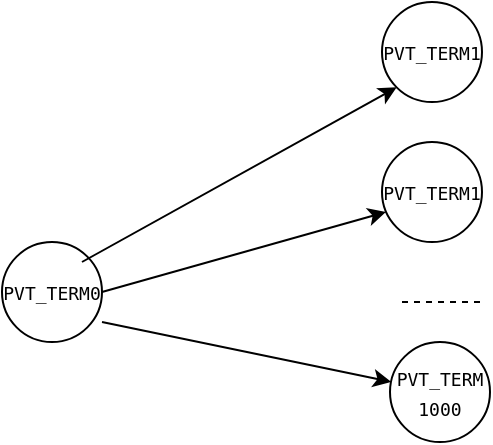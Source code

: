 <mxfile version="21.3.0" type="github">
  <diagram name="Page-1" id="vumdMGlK4g-qR3k9lRKO">
    <mxGraphModel dx="1010" dy="595" grid="1" gridSize="10" guides="1" tooltips="1" connect="1" arrows="1" fold="1" page="1" pageScale="1" pageWidth="850" pageHeight="1100" math="0" shadow="0">
      <root>
        <mxCell id="0" />
        <mxCell id="1" parent="0" />
        <mxCell id="BUdd6aRTniva6ItAulyq-1" value="&lt;code&gt;&lt;font style=&quot;font-size: 9px;&quot;&gt;PVT_TERM0&lt;/font&gt;&lt;/code&gt;" style="ellipse;whiteSpace=wrap;html=1;aspect=fixed;" vertex="1" parent="1">
          <mxGeometry x="260" y="190" width="50" height="50" as="geometry" />
        </mxCell>
        <mxCell id="BUdd6aRTniva6ItAulyq-4" value="&lt;code&gt;&lt;font style=&quot;font-size: 9px;&quot;&gt;PVT_TERM1&lt;/font&gt;&lt;/code&gt;" style="ellipse;whiteSpace=wrap;html=1;aspect=fixed;" vertex="1" parent="1">
          <mxGeometry x="450" y="70" width="50" height="50" as="geometry" />
        </mxCell>
        <mxCell id="BUdd6aRTniva6ItAulyq-5" value="&lt;code&gt;&lt;font style=&quot;font-size: 9px;&quot;&gt;PVT_TERM1&lt;/font&gt;&lt;/code&gt;" style="ellipse;whiteSpace=wrap;html=1;aspect=fixed;" vertex="1" parent="1">
          <mxGeometry x="450" y="140" width="50" height="50" as="geometry" />
        </mxCell>
        <mxCell id="BUdd6aRTniva6ItAulyq-6" value="&lt;code&gt;&lt;font style=&quot;font-size: 9px;&quot;&gt;PVT_TERM&lt;br&gt;1000&lt;/font&gt;&lt;/code&gt;" style="ellipse;whiteSpace=wrap;html=1;aspect=fixed;" vertex="1" parent="1">
          <mxGeometry x="454" y="240" width="50" height="50" as="geometry" />
        </mxCell>
        <mxCell id="BUdd6aRTniva6ItAulyq-7" value="" style="endArrow=none;dashed=1;html=1;rounded=0;" edge="1" parent="1">
          <mxGeometry width="50" height="50" relative="1" as="geometry">
            <mxPoint x="460" y="220" as="sourcePoint" />
            <mxPoint x="500" y="220" as="targetPoint" />
          </mxGeometry>
        </mxCell>
        <mxCell id="BUdd6aRTniva6ItAulyq-8" value="" style="endArrow=classic;html=1;rounded=0;entryX=0;entryY=1;entryDx=0;entryDy=0;" edge="1" parent="1" target="BUdd6aRTniva6ItAulyq-4">
          <mxGeometry width="50" height="50" relative="1" as="geometry">
            <mxPoint x="300" y="200" as="sourcePoint" />
            <mxPoint x="350" y="150" as="targetPoint" />
          </mxGeometry>
        </mxCell>
        <mxCell id="BUdd6aRTniva6ItAulyq-10" value="" style="endArrow=classic;html=1;rounded=0;exitX=1;exitY=0.5;exitDx=0;exitDy=0;entryX=0.04;entryY=0.7;entryDx=0;entryDy=0;entryPerimeter=0;" edge="1" parent="1" source="BUdd6aRTniva6ItAulyq-1" target="BUdd6aRTniva6ItAulyq-5">
          <mxGeometry width="50" height="50" relative="1" as="geometry">
            <mxPoint x="400" y="340" as="sourcePoint" />
            <mxPoint x="450" y="290" as="targetPoint" />
          </mxGeometry>
        </mxCell>
        <mxCell id="BUdd6aRTniva6ItAulyq-11" value="" style="endArrow=classic;html=1;rounded=0;exitX=1;exitY=0.8;exitDx=0;exitDy=0;exitPerimeter=0;" edge="1" parent="1" source="BUdd6aRTniva6ItAulyq-1" target="BUdd6aRTniva6ItAulyq-6">
          <mxGeometry width="50" height="50" relative="1" as="geometry">
            <mxPoint x="400" y="340" as="sourcePoint" />
            <mxPoint x="450" y="290" as="targetPoint" />
          </mxGeometry>
        </mxCell>
      </root>
    </mxGraphModel>
  </diagram>
</mxfile>
